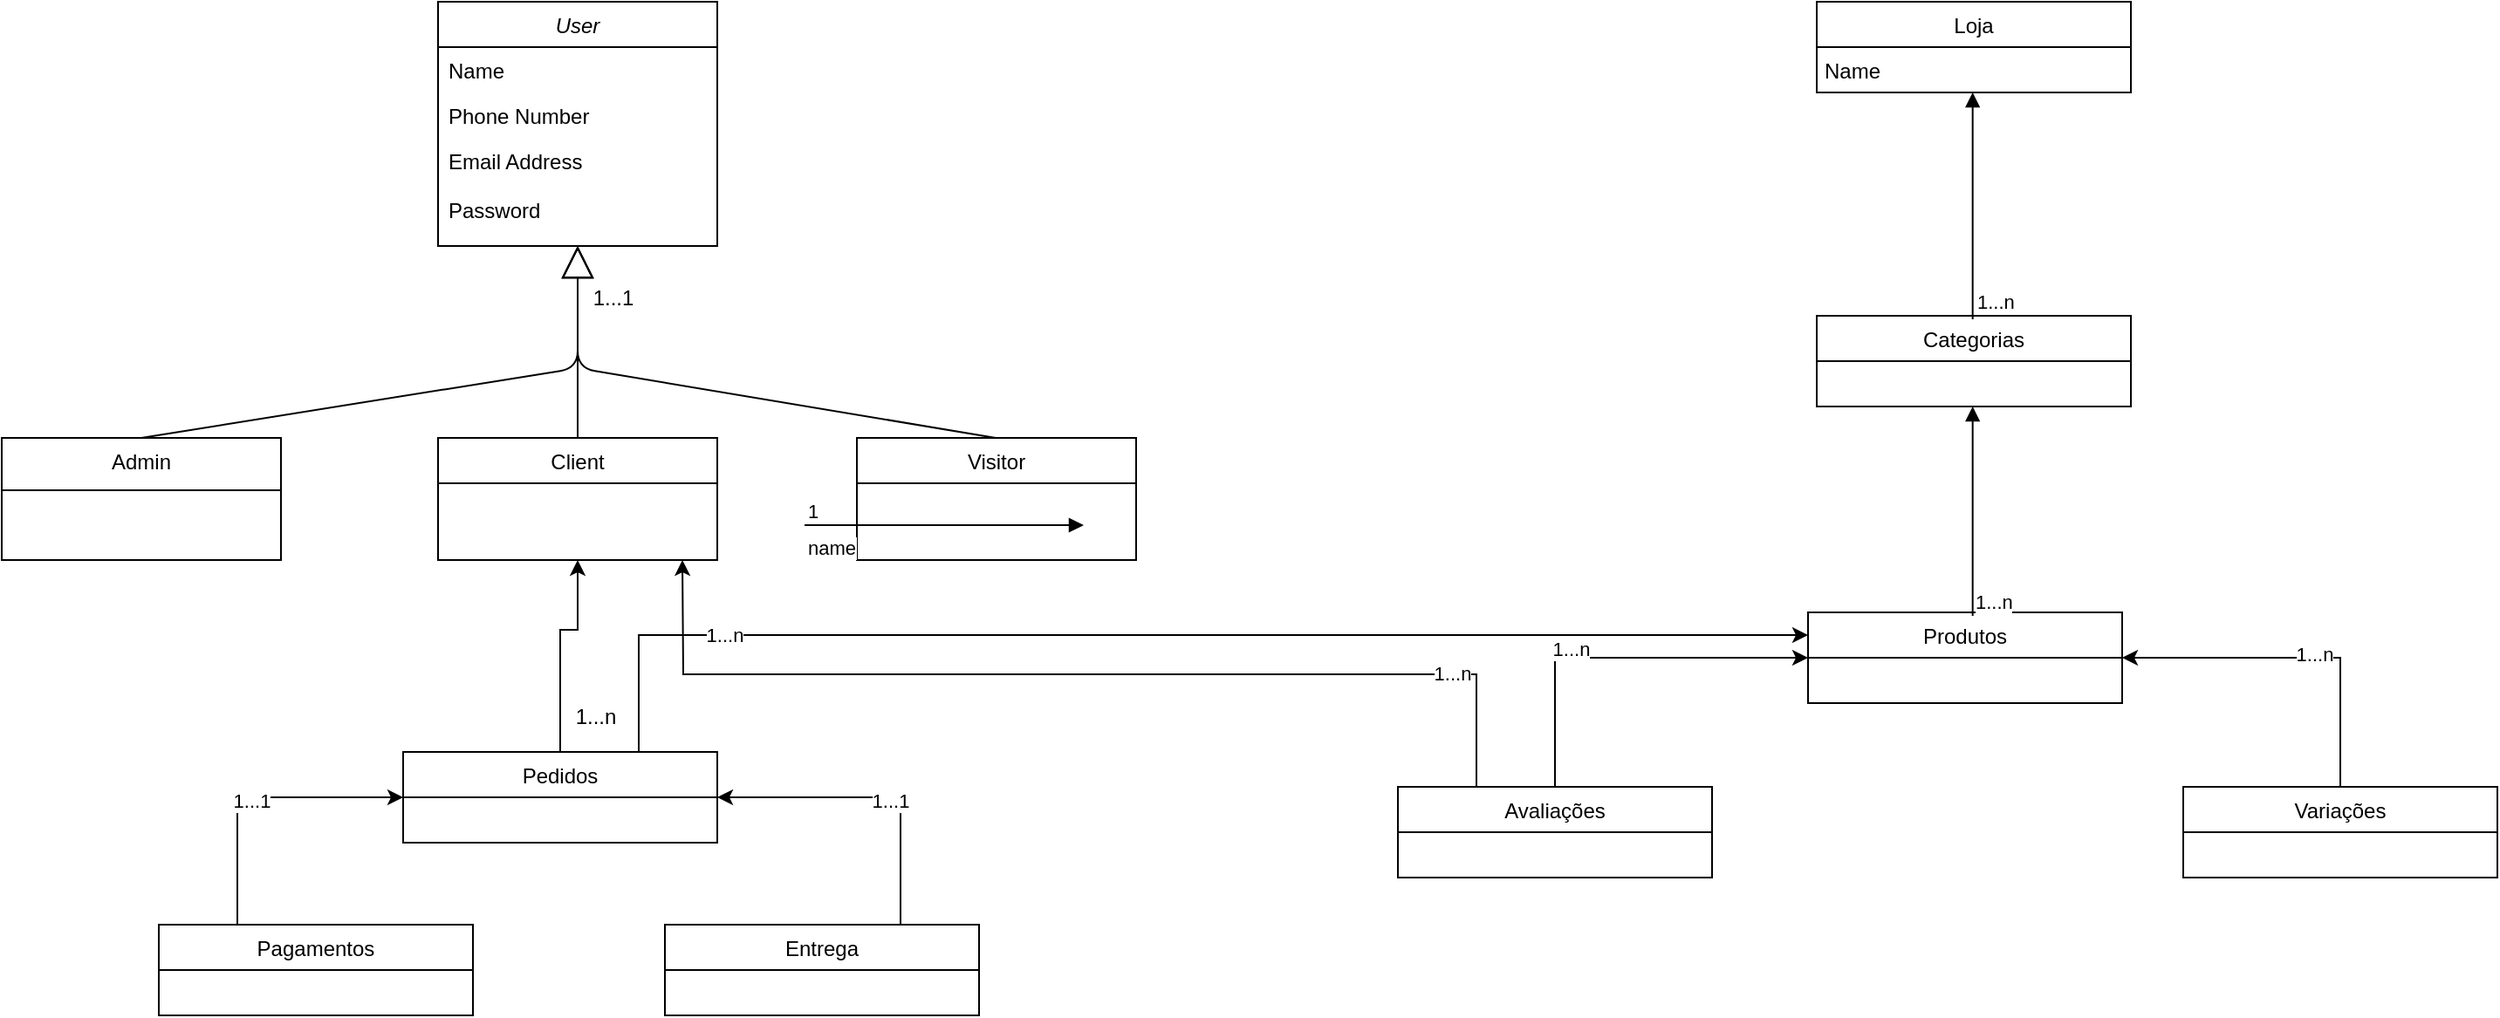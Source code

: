 <mxfile version="13.10.4" type="device"><diagram id="C5RBs43oDa-KdzZeNtuy" name="Page-1"><mxGraphModel dx="1384" dy="731" grid="1" gridSize="10" guides="1" tooltips="1" connect="1" arrows="1" fold="1" page="1" pageScale="1" pageWidth="827" pageHeight="1169" math="0" shadow="0"><root><mxCell id="WIyWlLk6GJQsqaUBKTNV-0"/><mxCell id="WIyWlLk6GJQsqaUBKTNV-1" parent="WIyWlLk6GJQsqaUBKTNV-0"/><mxCell id="zkfFHV4jXpPFQw0GAbJ--0" value="User&#10;" style="swimlane;fontStyle=2;align=center;verticalAlign=top;childLayout=stackLayout;horizontal=1;startSize=26;horizontalStack=0;resizeParent=1;resizeLast=0;collapsible=1;marginBottom=0;rounded=0;shadow=0;strokeWidth=1;" parent="WIyWlLk6GJQsqaUBKTNV-1" vertex="1"><mxGeometry x="300" y="30" width="160" height="140" as="geometry"><mxRectangle x="230" y="140" width="160" height="26" as="alternateBounds"/></mxGeometry></mxCell><mxCell id="zkfFHV4jXpPFQw0GAbJ--1" value="Name" style="text;align=left;verticalAlign=top;spacingLeft=4;spacingRight=4;overflow=hidden;rotatable=0;points=[[0,0.5],[1,0.5]];portConstraint=eastwest;" parent="zkfFHV4jXpPFQw0GAbJ--0" vertex="1"><mxGeometry y="26" width="160" height="26" as="geometry"/></mxCell><mxCell id="zkfFHV4jXpPFQw0GAbJ--2" value="Phone Number" style="text;align=left;verticalAlign=top;spacingLeft=4;spacingRight=4;overflow=hidden;rotatable=0;points=[[0,0.5],[1,0.5]];portConstraint=eastwest;rounded=0;shadow=0;html=0;" parent="zkfFHV4jXpPFQw0GAbJ--0" vertex="1"><mxGeometry y="52" width="160" height="26" as="geometry"/></mxCell><mxCell id="zkfFHV4jXpPFQw0GAbJ--3" value="Email Address&#10;&#10;Password&#10;" style="text;align=left;verticalAlign=top;spacingLeft=4;spacingRight=4;overflow=hidden;rotatable=0;points=[[0,0.5],[1,0.5]];portConstraint=eastwest;rounded=0;shadow=0;html=0;" parent="zkfFHV4jXpPFQw0GAbJ--0" vertex="1"><mxGeometry y="78" width="160" height="52" as="geometry"/></mxCell><mxCell id="zkfFHV4jXpPFQw0GAbJ--6" value="Admin&#10;" style="swimlane;fontStyle=0;align=center;verticalAlign=top;childLayout=stackLayout;horizontal=1;startSize=30;horizontalStack=0;resizeParent=1;resizeLast=0;collapsible=1;marginBottom=0;rounded=0;shadow=0;strokeWidth=1;" parent="WIyWlLk6GJQsqaUBKTNV-1" vertex="1"><mxGeometry x="50" y="280" width="160" height="70" as="geometry"><mxRectangle x="130" y="380" width="160" height="26" as="alternateBounds"/></mxGeometry></mxCell><mxCell id="zkfFHV4jXpPFQw0GAbJ--13" value="Client&#10;" style="swimlane;fontStyle=0;align=center;verticalAlign=top;childLayout=stackLayout;horizontal=1;startSize=26;horizontalStack=0;resizeParent=1;resizeLast=0;collapsible=1;marginBottom=0;rounded=0;shadow=0;strokeWidth=1;" parent="WIyWlLk6GJQsqaUBKTNV-1" vertex="1"><mxGeometry x="300" y="280" width="160" height="70" as="geometry"><mxRectangle x="340" y="380" width="170" height="26" as="alternateBounds"/></mxGeometry></mxCell><mxCell id="ZyEQ0kX9NsJNmGxa9Vgi-1" value="Visitor&#10;" style="swimlane;fontStyle=0;align=center;verticalAlign=top;childLayout=stackLayout;horizontal=1;startSize=26;horizontalStack=0;resizeParent=1;resizeLast=0;collapsible=1;marginBottom=0;rounded=0;shadow=0;strokeWidth=1;" vertex="1" parent="WIyWlLk6GJQsqaUBKTNV-1"><mxGeometry x="540" y="280" width="160" height="70" as="geometry"><mxRectangle x="340" y="380" width="170" height="26" as="alternateBounds"/></mxGeometry></mxCell><mxCell id="ZyEQ0kX9NsJNmGxa9Vgi-18" value="&lt;br&gt;" style="endArrow=block;endSize=16;endFill=0;html=1;entryX=0.5;entryY=1;entryDx=0;entryDy=0;exitX=0.5;exitY=0;exitDx=0;exitDy=0;" edge="1" parent="WIyWlLk6GJQsqaUBKTNV-1" source="zkfFHV4jXpPFQw0GAbJ--13" target="zkfFHV4jXpPFQw0GAbJ--0"><mxGeometry width="160" relative="1" as="geometry"><mxPoint x="330" y="270" as="sourcePoint"/><mxPoint x="490" y="270" as="targetPoint"/><Array as="points"><mxPoint x="380" y="230"/></Array></mxGeometry></mxCell><mxCell id="ZyEQ0kX9NsJNmGxa9Vgi-21" value="&lt;br&gt;" style="endArrow=block;endSize=16;endFill=0;html=1;" edge="1" parent="WIyWlLk6GJQsqaUBKTNV-1"><mxGeometry width="160" relative="1" as="geometry"><mxPoint x="619.5" y="280" as="sourcePoint"/><mxPoint x="380" y="170" as="targetPoint"/><Array as="points"><mxPoint x="380" y="240"/></Array></mxGeometry></mxCell><mxCell id="ZyEQ0kX9NsJNmGxa9Vgi-22" value="&lt;br&gt;" style="endArrow=block;endSize=16;endFill=0;html=1;exitX=0.5;exitY=0;exitDx=0;exitDy=0;" edge="1" parent="WIyWlLk6GJQsqaUBKTNV-1" source="zkfFHV4jXpPFQw0GAbJ--6"><mxGeometry width="160" relative="1" as="geometry"><mxPoint x="330" y="270" as="sourcePoint"/><mxPoint x="380" y="170" as="targetPoint"/><Array as="points"><mxPoint x="380" y="240"/></Array></mxGeometry></mxCell><mxCell id="ZyEQ0kX9NsJNmGxa9Vgi-24" value="1...1" style="text;html=1;align=center;verticalAlign=middle;resizable=0;points=[];autosize=1;" vertex="1" parent="WIyWlLk6GJQsqaUBKTNV-1"><mxGeometry x="380" y="190" width="40" height="20" as="geometry"/></mxCell><mxCell id="ZyEQ0kX9NsJNmGxa9Vgi-25" value="Loja" style="swimlane;fontStyle=0;childLayout=stackLayout;horizontal=1;startSize=26;fillColor=none;horizontalStack=0;resizeParent=1;resizeParentMax=0;resizeLast=0;collapsible=1;marginBottom=0;" vertex="1" parent="WIyWlLk6GJQsqaUBKTNV-1"><mxGeometry x="1090" y="30" width="180" height="52" as="geometry"/></mxCell><mxCell id="ZyEQ0kX9NsJNmGxa9Vgi-30" value="Categorias" style="swimlane;fontStyle=0;childLayout=stackLayout;horizontal=1;startSize=26;fillColor=none;horizontalStack=0;resizeParent=1;resizeParentMax=0;resizeLast=0;collapsible=1;marginBottom=0;" vertex="1" parent="WIyWlLk6GJQsqaUBKTNV-1"><mxGeometry x="1090" y="210" width="180" height="52" as="geometry"/></mxCell><mxCell id="ZyEQ0kX9NsJNmGxa9Vgi-31" value="Produtos" style="swimlane;fontStyle=0;childLayout=stackLayout;horizontal=1;startSize=26;fillColor=none;horizontalStack=0;resizeParent=1;resizeParentMax=0;resizeLast=0;collapsible=1;marginBottom=0;" vertex="1" parent="WIyWlLk6GJQsqaUBKTNV-1"><mxGeometry x="1085" y="380" width="180" height="52" as="geometry"/></mxCell><mxCell id="ZyEQ0kX9NsJNmGxa9Vgi-43" style="edgeStyle=orthogonalEdgeStyle;rounded=0;orthogonalLoop=1;jettySize=auto;html=1;exitX=0.5;exitY=0;exitDx=0;exitDy=0;entryX=0;entryY=0.5;entryDx=0;entryDy=0;" edge="1" parent="WIyWlLk6GJQsqaUBKTNV-1" source="ZyEQ0kX9NsJNmGxa9Vgi-32" target="ZyEQ0kX9NsJNmGxa9Vgi-31"><mxGeometry relative="1" as="geometry"/></mxCell><mxCell id="ZyEQ0kX9NsJNmGxa9Vgi-45" value="1...n" style="edgeLabel;html=1;align=center;verticalAlign=middle;resizable=0;points=[];" vertex="1" connectable="0" parent="ZyEQ0kX9NsJNmGxa9Vgi-43"><mxGeometry x="-0.252" y="5" relative="1" as="geometry"><mxPoint x="1" as="offset"/></mxGeometry></mxCell><mxCell id="ZyEQ0kX9NsJNmGxa9Vgi-64" style="edgeStyle=orthogonalEdgeStyle;rounded=0;orthogonalLoop=1;jettySize=auto;html=1;exitX=0.25;exitY=0;exitDx=0;exitDy=0;" edge="1" parent="WIyWlLk6GJQsqaUBKTNV-1" source="ZyEQ0kX9NsJNmGxa9Vgi-32"><mxGeometry relative="1" as="geometry"><mxPoint x="440" y="350" as="targetPoint"/></mxGeometry></mxCell><mxCell id="ZyEQ0kX9NsJNmGxa9Vgi-65" value="1...n" style="edgeLabel;html=1;align=center;verticalAlign=middle;resizable=0;points=[];" vertex="1" connectable="0" parent="ZyEQ0kX9NsJNmGxa9Vgi-64"><mxGeometry x="-0.731" y="-1" relative="1" as="geometry"><mxPoint as="offset"/></mxGeometry></mxCell><mxCell id="ZyEQ0kX9NsJNmGxa9Vgi-32" value="Avaliações" style="swimlane;fontStyle=0;childLayout=stackLayout;horizontal=1;startSize=26;fillColor=none;horizontalStack=0;resizeParent=1;resizeParentMax=0;resizeLast=0;collapsible=1;marginBottom=0;" vertex="1" parent="WIyWlLk6GJQsqaUBKTNV-1"><mxGeometry x="850" y="480" width="180" height="52" as="geometry"/></mxCell><mxCell id="ZyEQ0kX9NsJNmGxa9Vgi-44" style="edgeStyle=orthogonalEdgeStyle;rounded=0;orthogonalLoop=1;jettySize=auto;html=1;exitX=0.5;exitY=0;exitDx=0;exitDy=0;entryX=1;entryY=0.5;entryDx=0;entryDy=0;" edge="1" parent="WIyWlLk6GJQsqaUBKTNV-1" source="ZyEQ0kX9NsJNmGxa9Vgi-33" target="ZyEQ0kX9NsJNmGxa9Vgi-31"><mxGeometry relative="1" as="geometry"/></mxCell><mxCell id="ZyEQ0kX9NsJNmGxa9Vgi-46" value="1...n" style="edgeLabel;html=1;align=center;verticalAlign=middle;resizable=0;points=[];" vertex="1" connectable="0" parent="ZyEQ0kX9NsJNmGxa9Vgi-44"><mxGeometry x="-0.102" y="-2" relative="1" as="geometry"><mxPoint as="offset"/></mxGeometry></mxCell><mxCell id="ZyEQ0kX9NsJNmGxa9Vgi-33" value="Variações" style="swimlane;fontStyle=0;childLayout=stackLayout;horizontal=1;startSize=26;fillColor=none;horizontalStack=0;resizeParent=1;resizeParentMax=0;resizeLast=0;collapsible=1;marginBottom=0;" vertex="1" parent="WIyWlLk6GJQsqaUBKTNV-1"><mxGeometry x="1300" y="480" width="180" height="52" as="geometry"/></mxCell><mxCell id="ZyEQ0kX9NsJNmGxa9Vgi-35" value="Name" style="text;html=1;align=center;verticalAlign=middle;resizable=0;points=[];autosize=1;" vertex="1" parent="WIyWlLk6GJQsqaUBKTNV-1"><mxGeometry x="1085" y="60" width="50" height="20" as="geometry"/></mxCell><mxCell id="ZyEQ0kX9NsJNmGxa9Vgi-38" value="" style="endArrow=block;endFill=1;html=1;edgeStyle=orthogonalEdgeStyle;align=left;verticalAlign=top;" edge="1" parent="WIyWlLk6GJQsqaUBKTNV-1"><mxGeometry x="-1" relative="1" as="geometry"><mxPoint x="1179.33" y="212" as="sourcePoint"/><mxPoint x="1179.33" y="82" as="targetPoint"/></mxGeometry></mxCell><mxCell id="ZyEQ0kX9NsJNmGxa9Vgi-39" value="1...n" style="edgeLabel;resizable=0;html=1;align=left;verticalAlign=bottom;" connectable="0" vertex="1" parent="ZyEQ0kX9NsJNmGxa9Vgi-38"><mxGeometry x="-1" relative="1" as="geometry"><mxPoint x="0.67" y="-2" as="offset"/></mxGeometry></mxCell><mxCell id="ZyEQ0kX9NsJNmGxa9Vgi-41" value="" style="endArrow=block;endFill=1;html=1;edgeStyle=orthogonalEdgeStyle;align=left;verticalAlign=top;" edge="1" parent="WIyWlLk6GJQsqaUBKTNV-1"><mxGeometry x="-1" relative="1" as="geometry"><mxPoint x="1179.33" y="382" as="sourcePoint"/><mxPoint x="1179.33" y="262" as="targetPoint"/></mxGeometry></mxCell><mxCell id="ZyEQ0kX9NsJNmGxa9Vgi-42" value="1...n" style="edgeLabel;resizable=0;html=1;align=left;verticalAlign=bottom;" connectable="0" vertex="1" parent="ZyEQ0kX9NsJNmGxa9Vgi-41"><mxGeometry x="-1" relative="1" as="geometry"/></mxCell><mxCell id="ZyEQ0kX9NsJNmGxa9Vgi-54" style="edgeStyle=orthogonalEdgeStyle;rounded=0;orthogonalLoop=1;jettySize=auto;html=1;exitX=0.5;exitY=0;exitDx=0;exitDy=0;entryX=0.5;entryY=1;entryDx=0;entryDy=0;" edge="1" parent="WIyWlLk6GJQsqaUBKTNV-1" source="ZyEQ0kX9NsJNmGxa9Vgi-47" target="zkfFHV4jXpPFQw0GAbJ--13"><mxGeometry relative="1" as="geometry"><Array as="points"><mxPoint x="370" y="390"/><mxPoint x="380" y="390"/></Array></mxGeometry></mxCell><mxCell id="ZyEQ0kX9NsJNmGxa9Vgi-61" style="edgeStyle=orthogonalEdgeStyle;rounded=0;orthogonalLoop=1;jettySize=auto;html=1;exitX=0.75;exitY=0;exitDx=0;exitDy=0;entryX=0;entryY=0.25;entryDx=0;entryDy=0;" edge="1" parent="WIyWlLk6GJQsqaUBKTNV-1" source="ZyEQ0kX9NsJNmGxa9Vgi-47" target="ZyEQ0kX9NsJNmGxa9Vgi-31"><mxGeometry relative="1" as="geometry"/></mxCell><mxCell id="ZyEQ0kX9NsJNmGxa9Vgi-62" value="1...n" style="edgeLabel;html=1;align=center;verticalAlign=middle;resizable=0;points=[];" vertex="1" connectable="0" parent="ZyEQ0kX9NsJNmGxa9Vgi-61"><mxGeometry x="-0.686" relative="1" as="geometry"><mxPoint as="offset"/></mxGeometry></mxCell><mxCell id="ZyEQ0kX9NsJNmGxa9Vgi-47" value="Pedidos" style="swimlane;fontStyle=0;childLayout=stackLayout;horizontal=1;startSize=26;fillColor=none;horizontalStack=0;resizeParent=1;resizeParentMax=0;resizeLast=0;collapsible=1;marginBottom=0;" vertex="1" parent="WIyWlLk6GJQsqaUBKTNV-1"><mxGeometry x="280" y="460" width="180" height="52" as="geometry"/></mxCell><mxCell id="ZyEQ0kX9NsJNmGxa9Vgi-50" style="edgeStyle=orthogonalEdgeStyle;rounded=0;orthogonalLoop=1;jettySize=auto;html=1;exitX=0.25;exitY=0;exitDx=0;exitDy=0;entryX=0;entryY=0.5;entryDx=0;entryDy=0;" edge="1" parent="WIyWlLk6GJQsqaUBKTNV-1" source="ZyEQ0kX9NsJNmGxa9Vgi-48" target="ZyEQ0kX9NsJNmGxa9Vgi-47"><mxGeometry relative="1" as="geometry"/></mxCell><mxCell id="ZyEQ0kX9NsJNmGxa9Vgi-52" value="1...1" style="edgeLabel;html=1;align=center;verticalAlign=middle;resizable=0;points=[];" vertex="1" connectable="0" parent="ZyEQ0kX9NsJNmGxa9Vgi-50"><mxGeometry x="-0.036" y="-2" relative="1" as="geometry"><mxPoint as="offset"/></mxGeometry></mxCell><mxCell id="ZyEQ0kX9NsJNmGxa9Vgi-48" value="Pagamentos" style="swimlane;fontStyle=0;childLayout=stackLayout;horizontal=1;startSize=26;fillColor=none;horizontalStack=0;resizeParent=1;resizeParentMax=0;resizeLast=0;collapsible=1;marginBottom=0;" vertex="1" parent="WIyWlLk6GJQsqaUBKTNV-1"><mxGeometry x="140" y="559" width="180" height="52" as="geometry"/></mxCell><mxCell id="ZyEQ0kX9NsJNmGxa9Vgi-51" style="edgeStyle=orthogonalEdgeStyle;rounded=0;orthogonalLoop=1;jettySize=auto;html=1;exitX=0.75;exitY=0;exitDx=0;exitDy=0;entryX=1;entryY=0.5;entryDx=0;entryDy=0;" edge="1" parent="WIyWlLk6GJQsqaUBKTNV-1" source="ZyEQ0kX9NsJNmGxa9Vgi-49" target="ZyEQ0kX9NsJNmGxa9Vgi-47"><mxGeometry relative="1" as="geometry"/></mxCell><mxCell id="ZyEQ0kX9NsJNmGxa9Vgi-53" value="1...1" style="edgeLabel;html=1;align=center;verticalAlign=middle;resizable=0;points=[];" vertex="1" connectable="0" parent="ZyEQ0kX9NsJNmGxa9Vgi-51"><mxGeometry x="-0.106" y="2" relative="1" as="geometry"><mxPoint as="offset"/></mxGeometry></mxCell><mxCell id="ZyEQ0kX9NsJNmGxa9Vgi-49" value="Entrega" style="swimlane;fontStyle=0;childLayout=stackLayout;horizontal=1;startSize=26;fillColor=none;horizontalStack=0;resizeParent=1;resizeParentMax=0;resizeLast=0;collapsible=1;marginBottom=0;" vertex="1" parent="WIyWlLk6GJQsqaUBKTNV-1"><mxGeometry x="430" y="559" width="180" height="52" as="geometry"/></mxCell><mxCell id="ZyEQ0kX9NsJNmGxa9Vgi-55" value="1...n" style="text;html=1;align=center;verticalAlign=middle;resizable=0;points=[];autosize=1;" vertex="1" parent="WIyWlLk6GJQsqaUBKTNV-1"><mxGeometry x="370" y="430" width="40" height="20" as="geometry"/></mxCell><mxCell id="ZyEQ0kX9NsJNmGxa9Vgi-57" value="name" style="endArrow=block;endFill=1;html=1;edgeStyle=orthogonalEdgeStyle;align=left;verticalAlign=top;" edge="1" parent="WIyWlLk6GJQsqaUBKTNV-1"><mxGeometry x="-1" relative="1" as="geometry"><mxPoint x="510" y="330" as="sourcePoint"/><mxPoint x="670" y="330" as="targetPoint"/></mxGeometry></mxCell><mxCell id="ZyEQ0kX9NsJNmGxa9Vgi-58" value="1" style="edgeLabel;resizable=0;html=1;align=left;verticalAlign=bottom;" connectable="0" vertex="1" parent="ZyEQ0kX9NsJNmGxa9Vgi-57"><mxGeometry x="-1" relative="1" as="geometry"/></mxCell></root></mxGraphModel></diagram></mxfile>